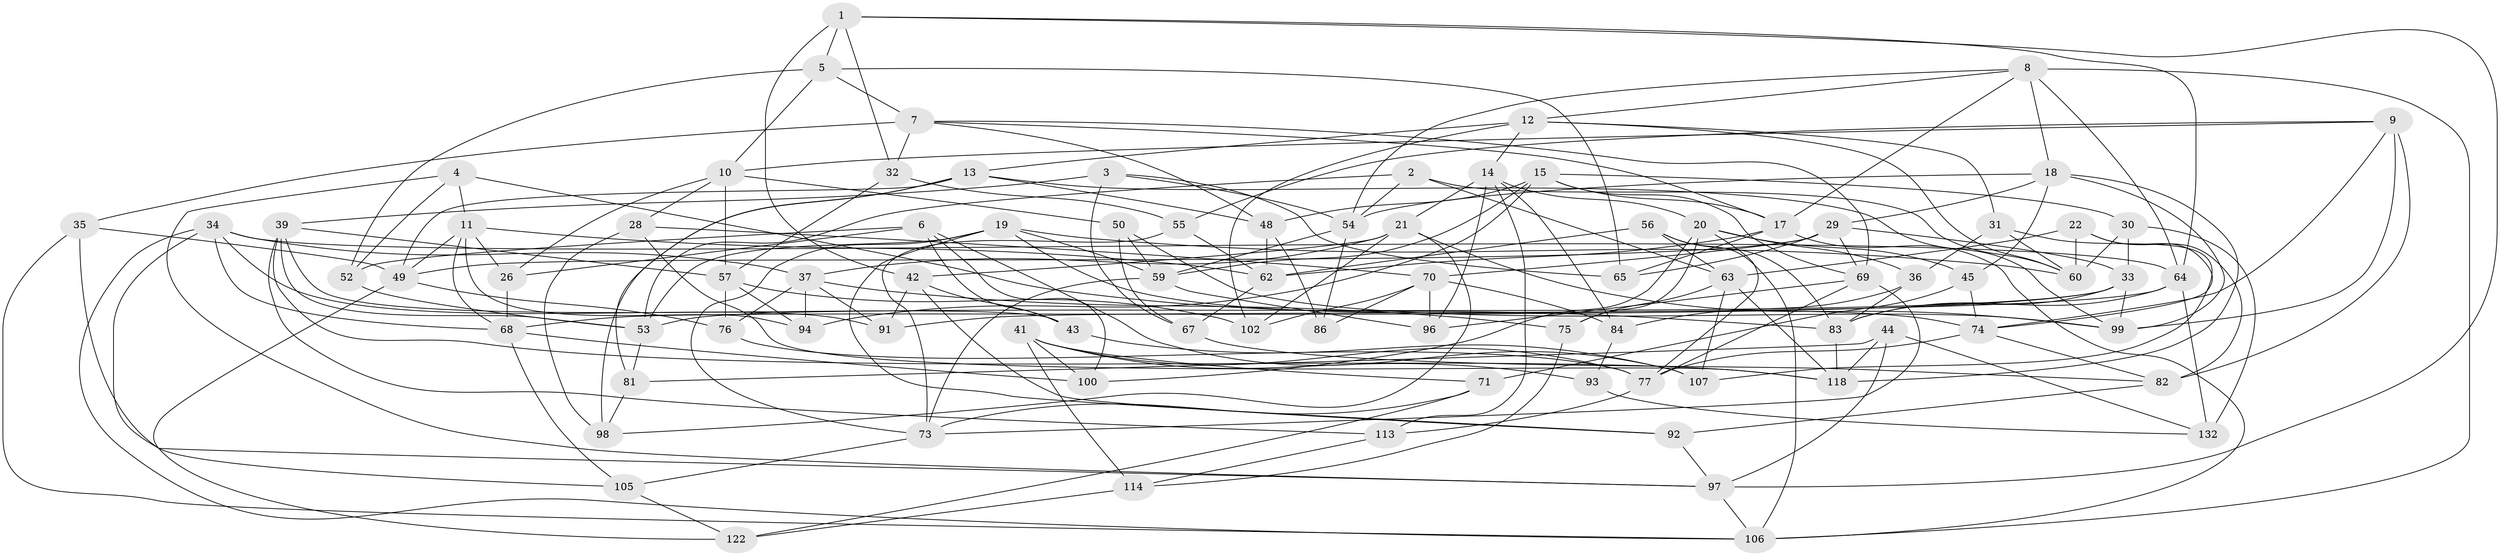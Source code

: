 // Generated by graph-tools (version 1.1) at 2025/52/02/27/25 19:52:31]
// undirected, 86 vertices, 213 edges
graph export_dot {
graph [start="1"]
  node [color=gray90,style=filled];
  1 [super="+27"];
  2;
  3;
  4;
  5 [super="+87"];
  6 [super="+103"];
  7 [super="+116"];
  8 [super="+24"];
  9 [super="+16"];
  10 [super="+119"];
  11 [super="+38"];
  12 [super="+58"];
  13 [super="+46"];
  14 [super="+115"];
  15 [super="+112"];
  17 [super="+23"];
  18 [super="+78"];
  19 [super="+47"];
  20 [super="+25"];
  21 [super="+51"];
  22;
  26;
  28;
  29 [super="+121"];
  30;
  31;
  32;
  33 [super="+85"];
  34 [super="+120"];
  35;
  36;
  37 [super="+40"];
  39 [super="+61"];
  41 [super="+129"];
  42 [super="+104"];
  43;
  44;
  45;
  48 [super="+111"];
  49 [super="+80"];
  50;
  52 [super="+89"];
  53 [super="+72"];
  54 [super="+88"];
  55;
  56;
  57 [super="+66"];
  59 [super="+101"];
  60 [super="+79"];
  62 [super="+131"];
  63 [super="+109"];
  64 [super="+123"];
  65;
  67;
  68 [super="+95"];
  69 [super="+127"];
  70 [super="+90"];
  71;
  73 [super="+125"];
  74 [super="+108"];
  75;
  76;
  77 [super="+110"];
  81;
  82 [super="+128"];
  83 [super="+126"];
  84;
  86;
  91;
  92;
  93;
  94;
  96;
  97 [super="+130"];
  98;
  99 [super="+133"];
  100;
  102;
  105;
  106 [super="+117"];
  107;
  113;
  114;
  118 [super="+124"];
  122;
  132;
  1 -- 32;
  1 -- 42 [weight=2];
  1 -- 97;
  1 -- 64;
  1 -- 5;
  2 -- 53;
  2 -- 60;
  2 -- 63;
  2 -- 54;
  3 -- 67;
  3 -- 65;
  3 -- 54;
  3 -- 39;
  4 -- 97;
  4 -- 83;
  4 -- 11;
  4 -- 52;
  5 -- 10;
  5 -- 52 [weight=2];
  5 -- 7;
  5 -- 65;
  6 -- 100;
  6 -- 52 [weight=2];
  6 -- 107;
  6 -- 26;
  6 -- 43;
  7 -- 69;
  7 -- 17;
  7 -- 32;
  7 -- 48;
  7 -- 35;
  8 -- 64;
  8 -- 54;
  8 -- 106;
  8 -- 18;
  8 -- 12;
  8 -- 17;
  9 -- 82 [weight=2];
  9 -- 10;
  9 -- 74;
  9 -- 55;
  9 -- 99;
  10 -- 28;
  10 -- 57;
  10 -- 26;
  10 -- 50;
  11 -- 26;
  11 -- 94;
  11 -- 49;
  11 -- 68;
  11 -- 62;
  12 -- 31;
  12 -- 102;
  12 -- 14;
  12 -- 13;
  12 -- 60;
  13 -- 49;
  13 -- 81;
  13 -- 48;
  13 -- 98;
  13 -- 99;
  14 -- 20;
  14 -- 96;
  14 -- 113;
  14 -- 84;
  14 -- 21;
  15 -- 30;
  15 -- 69;
  15 -- 17;
  15 -- 48;
  15 -- 59;
  15 -- 94;
  17 -- 62;
  17 -- 106;
  17 -- 65;
  18 -- 99;
  18 -- 54;
  18 -- 29;
  18 -- 45;
  18 -- 118;
  19 -- 60;
  19 -- 92;
  19 -- 74;
  19 -- 73;
  19 -- 59;
  19 -- 53;
  20 -- 45;
  20 -- 77;
  20 -- 100;
  20 -- 75;
  20 -- 36;
  21 -- 99;
  21 -- 42;
  21 -- 98;
  21 -- 102;
  21 -- 37;
  22 -- 74;
  22 -- 60;
  22 -- 82;
  22 -- 63;
  26 -- 68;
  28 -- 98;
  28 -- 70;
  28 -- 118;
  29 -- 33;
  29 -- 65;
  29 -- 70;
  29 -- 49;
  29 -- 69;
  30 -- 132;
  30 -- 60;
  30 -- 33;
  31 -- 107;
  31 -- 36;
  31 -- 60;
  32 -- 55;
  32 -- 57;
  33 -- 68;
  33 -- 83;
  33 -- 53;
  33 -- 99;
  34 -- 105;
  34 -- 91;
  34 -- 37;
  34 -- 68;
  34 -- 106;
  34 -- 64;
  35 -- 106;
  35 -- 49;
  35 -- 97;
  36 -- 84;
  36 -- 83;
  37 -- 91;
  37 -- 94;
  37 -- 76;
  37 -- 75;
  39 -- 118;
  39 -- 113;
  39 -- 53;
  39 -- 43;
  39 -- 57;
  41 -- 100;
  41 -- 71;
  41 -- 93 [weight=2];
  41 -- 114;
  41 -- 77;
  42 -- 91;
  42 -- 92;
  42 -- 43;
  43 -- 107;
  44 -- 97;
  44 -- 118;
  44 -- 132;
  44 -- 81;
  45 -- 71;
  45 -- 74;
  48 -- 86 [weight=2];
  48 -- 62;
  49 -- 122;
  49 -- 76;
  50 -- 99;
  50 -- 67;
  50 -- 59;
  52 -- 53;
  53 -- 81;
  54 -- 86;
  54 -- 59;
  55 -- 62;
  55 -- 73;
  56 -- 106;
  56 -- 63;
  56 -- 83;
  56 -- 62;
  57 -- 76;
  57 -- 94;
  57 -- 102;
  59 -- 96;
  59 -- 73;
  62 -- 67;
  63 -- 75;
  63 -- 107;
  63 -- 118;
  64 -- 132;
  64 -- 91;
  64 -- 83;
  67 -- 82;
  68 -- 100;
  68 -- 105;
  69 -- 73;
  69 -- 96;
  69 -- 77;
  70 -- 84;
  70 -- 96;
  70 -- 86;
  70 -- 102;
  71 -- 122;
  71 -- 73;
  73 -- 105;
  74 -- 82;
  74 -- 77;
  75 -- 114;
  76 -- 77;
  77 -- 113;
  81 -- 98;
  82 -- 92;
  83 -- 118;
  84 -- 93;
  92 -- 97;
  93 -- 132;
  97 -- 106;
  105 -- 122;
  113 -- 114;
  114 -- 122;
}
